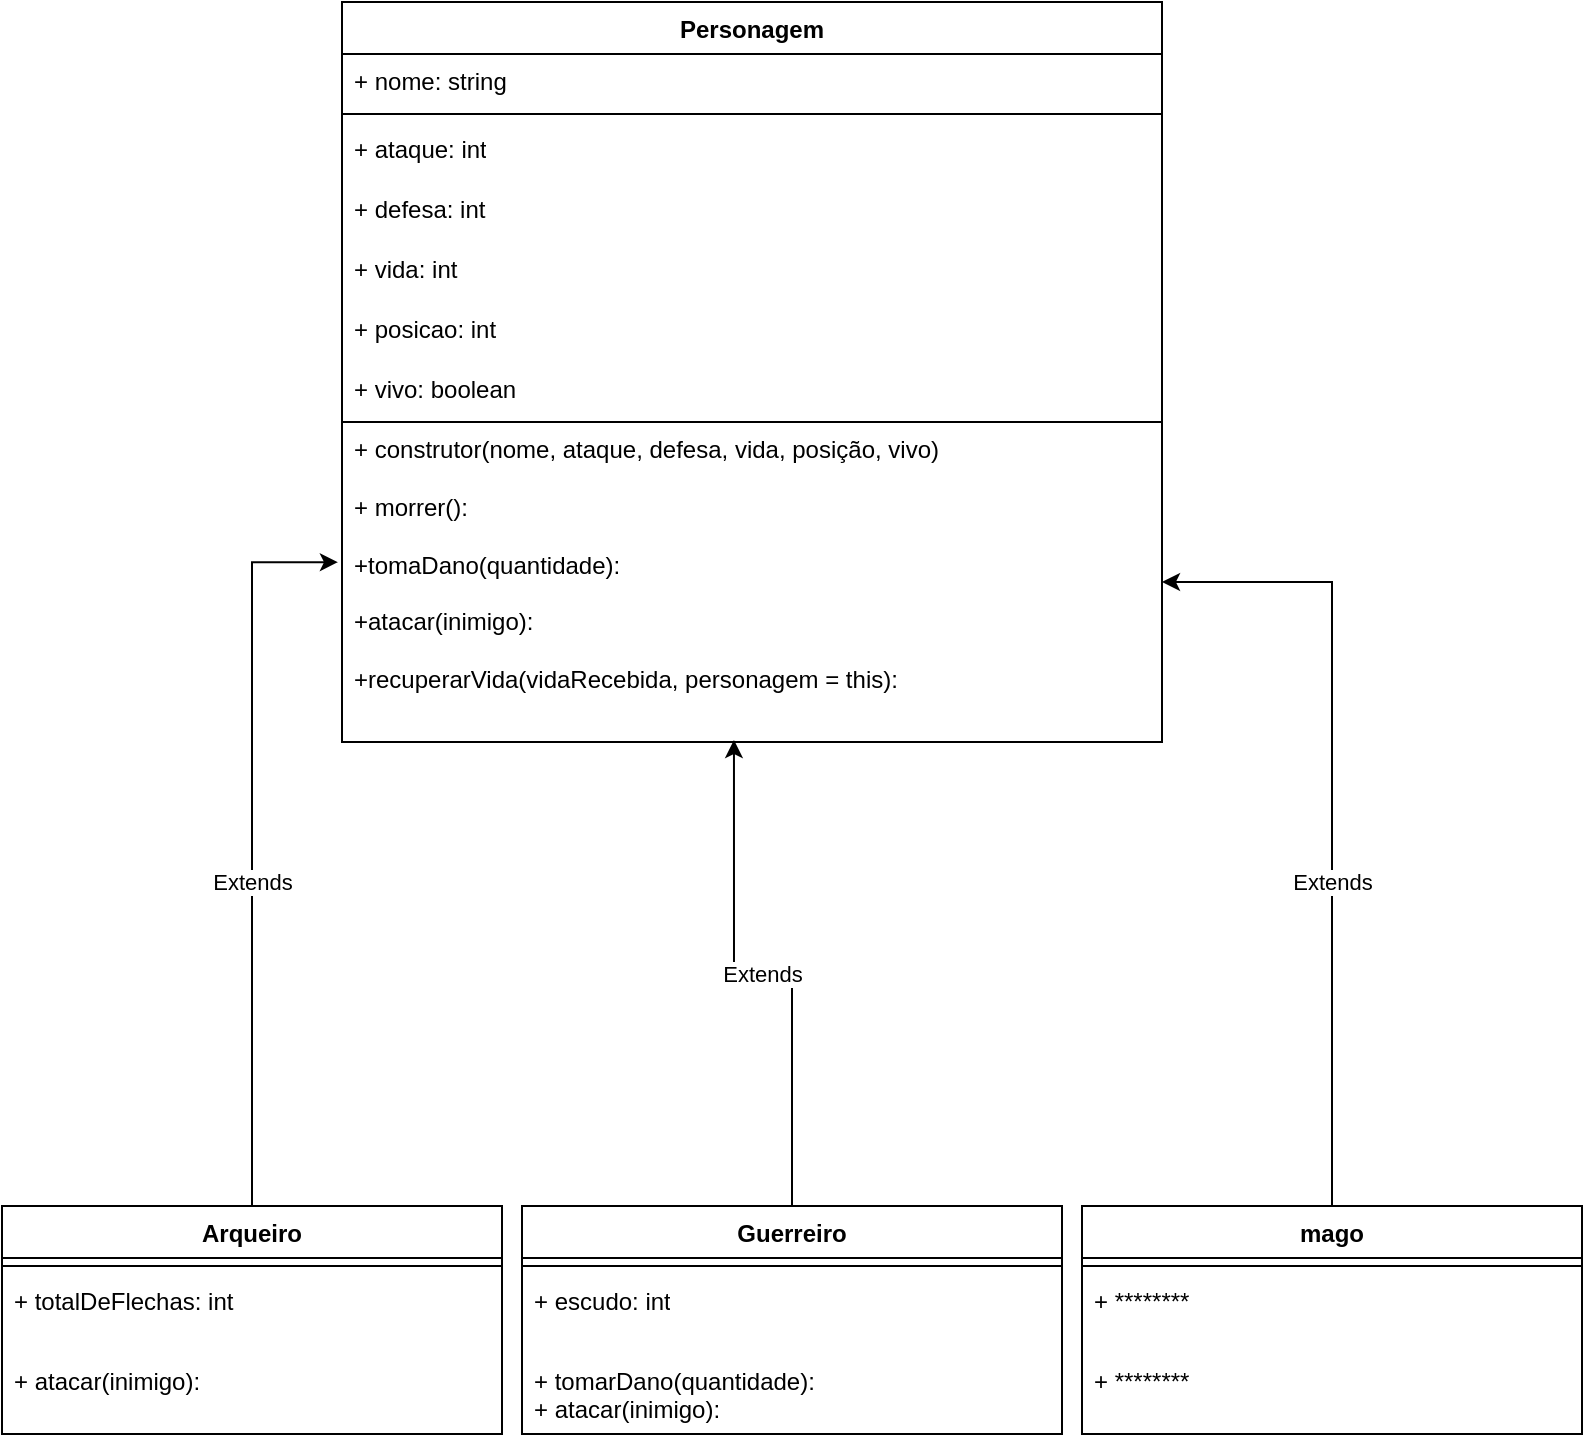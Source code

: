 <mxfile>
    <diagram name="Página-1" id="UNfcxvusRphkTdZWRC2-">
        <mxGraphModel dx="1015" dy="1754" grid="1" gridSize="10" guides="1" tooltips="1" connect="1" arrows="1" fold="1" page="1" pageScale="1" pageWidth="827" pageHeight="1169" math="0" shadow="0">
            <root>
                <mxCell id="0"/>
                <mxCell id="1" parent="0"/>
                <mxCell id="MrM83sXI3mVJmXAS0zw1-1" value="Personagem" style="swimlane;fontStyle=1;align=center;verticalAlign=top;childLayout=stackLayout;horizontal=1;startSize=26;horizontalStack=0;resizeParent=1;resizeParentMax=0;resizeLast=0;collapsible=1;marginBottom=0;whiteSpace=wrap;html=1;" parent="1" vertex="1">
                    <mxGeometry x="200" y="-720" width="410" height="370" as="geometry"/>
                </mxCell>
                <mxCell id="MrM83sXI3mVJmXAS0zw1-2" value="+ nome: string" style="text;strokeColor=none;fillColor=none;align=left;verticalAlign=top;spacingLeft=4;spacingRight=4;overflow=hidden;rotatable=0;points=[[0,0.5],[1,0.5]];portConstraint=eastwest;whiteSpace=wrap;html=1;" parent="MrM83sXI3mVJmXAS0zw1-1" vertex="1">
                    <mxGeometry y="26" width="410" height="26" as="geometry"/>
                </mxCell>
                <mxCell id="MrM83sXI3mVJmXAS0zw1-3" value="" style="line;strokeWidth=1;fillColor=none;align=left;verticalAlign=middle;spacingTop=-1;spacingLeft=3;spacingRight=3;rotatable=0;labelPosition=right;points=[];portConstraint=eastwest;strokeColor=inherit;" parent="MrM83sXI3mVJmXAS0zw1-1" vertex="1">
                    <mxGeometry y="52" width="410" height="8" as="geometry"/>
                </mxCell>
                <mxCell id="MrM83sXI3mVJmXAS0zw1-4" value="+ ataque: int" style="text;strokeColor=none;fillColor=none;align=left;verticalAlign=top;spacingLeft=4;spacingRight=4;overflow=hidden;rotatable=0;points=[[0,0.5],[1,0.5]];portConstraint=eastwest;whiteSpace=wrap;html=1;" parent="MrM83sXI3mVJmXAS0zw1-1" vertex="1">
                    <mxGeometry y="60" width="410" height="30" as="geometry"/>
                </mxCell>
                <mxCell id="MrM83sXI3mVJmXAS0zw1-5" value="+ defesa: int" style="text;strokeColor=none;fillColor=none;align=left;verticalAlign=top;spacingLeft=4;spacingRight=4;overflow=hidden;rotatable=0;points=[[0,0.5],[1,0.5]];portConstraint=eastwest;whiteSpace=wrap;html=1;" parent="MrM83sXI3mVJmXAS0zw1-1" vertex="1">
                    <mxGeometry y="90" width="410" height="30" as="geometry"/>
                </mxCell>
                <mxCell id="MrM83sXI3mVJmXAS0zw1-6" value="+ vida: int" style="text;strokeColor=none;fillColor=none;align=left;verticalAlign=top;spacingLeft=4;spacingRight=4;overflow=hidden;rotatable=0;points=[[0,0.5],[1,0.5]];portConstraint=eastwest;whiteSpace=wrap;html=1;" parent="MrM83sXI3mVJmXAS0zw1-1" vertex="1">
                    <mxGeometry y="120" width="410" height="30" as="geometry"/>
                </mxCell>
                <mxCell id="MrM83sXI3mVJmXAS0zw1-28" value="+ posicao: int" style="text;strokeColor=none;fillColor=none;align=left;verticalAlign=top;spacingLeft=4;spacingRight=4;overflow=hidden;rotatable=0;points=[[0,0.5],[1,0.5]];portConstraint=eastwest;whiteSpace=wrap;html=1;" parent="MrM83sXI3mVJmXAS0zw1-1" vertex="1">
                    <mxGeometry y="150" width="410" height="30" as="geometry"/>
                </mxCell>
                <mxCell id="MrM83sXI3mVJmXAS0zw1-14" value="+ vivo: boolean" style="text;strokeColor=none;fillColor=none;align=left;verticalAlign=top;spacingLeft=4;spacingRight=4;overflow=hidden;rotatable=0;points=[[0,0.5],[1,0.5]];portConstraint=eastwest;whiteSpace=wrap;html=1;" parent="MrM83sXI3mVJmXAS0zw1-1" vertex="1">
                    <mxGeometry y="180" width="410" height="30" as="geometry"/>
                </mxCell>
                <mxCell id="MrM83sXI3mVJmXAS0zw1-19" value="+ construtor(nome, ataque, defesa, vida, posição, vivo)&lt;br&gt;&lt;br&gt;+ morrer():&lt;br&gt;&lt;br&gt;+tomaDano(quantidade):&amp;nbsp;&lt;br&gt;&lt;br&gt;+atacar(inimigo):&amp;nbsp;&lt;br&gt;&lt;br&gt;+recuperarVida(vidaRecebida, personagem = this):&amp;nbsp;" style="text;strokeColor=default;fillColor=none;align=left;verticalAlign=top;spacingLeft=4;spacingRight=4;overflow=hidden;rotatable=0;points=[[0,0.5],[1,0.5]];portConstraint=eastwest;whiteSpace=wrap;html=1;" parent="MrM83sXI3mVJmXAS0zw1-1" vertex="1">
                    <mxGeometry y="210" width="410" height="160" as="geometry"/>
                </mxCell>
                <mxCell id="MrM83sXI3mVJmXAS0zw1-23" value="Arqueiro" style="swimlane;fontStyle=1;align=center;verticalAlign=top;childLayout=stackLayout;horizontal=1;startSize=26;horizontalStack=0;resizeParent=1;resizeParentMax=0;resizeLast=0;collapsible=1;marginBottom=0;whiteSpace=wrap;html=1;" parent="1" vertex="1">
                    <mxGeometry x="30" y="-118" width="250" height="114" as="geometry"/>
                </mxCell>
                <mxCell id="MrM83sXI3mVJmXAS0zw1-25" value="" style="line;strokeWidth=1;fillColor=none;align=left;verticalAlign=middle;spacingTop=-1;spacingLeft=3;spacingRight=3;rotatable=0;labelPosition=right;points=[];portConstraint=eastwest;strokeColor=inherit;" parent="MrM83sXI3mVJmXAS0zw1-23" vertex="1">
                    <mxGeometry y="26" width="250" height="8" as="geometry"/>
                </mxCell>
                <mxCell id="MrM83sXI3mVJmXAS0zw1-26" value="+ totalDeFlechas: int" style="text;strokeColor=none;fillColor=none;align=left;verticalAlign=top;spacingLeft=4;spacingRight=4;overflow=hidden;rotatable=0;points=[[0,0.5],[1,0.5]];portConstraint=eastwest;whiteSpace=wrap;html=1;" parent="MrM83sXI3mVJmXAS0zw1-23" vertex="1">
                    <mxGeometry y="34" width="250" height="40" as="geometry"/>
                </mxCell>
                <mxCell id="4" value="+ atacar(inimigo):" style="text;strokeColor=none;fillColor=none;align=left;verticalAlign=top;spacingLeft=4;spacingRight=4;overflow=hidden;rotatable=0;points=[[0,0.5],[1,0.5]];portConstraint=eastwest;whiteSpace=wrap;html=1;" vertex="1" parent="MrM83sXI3mVJmXAS0zw1-23">
                    <mxGeometry y="74" width="250" height="40" as="geometry"/>
                </mxCell>
                <mxCell id="MrM83sXI3mVJmXAS0zw1-32" value="Guerreiro" style="swimlane;fontStyle=1;align=center;verticalAlign=top;childLayout=stackLayout;horizontal=1;startSize=26;horizontalStack=0;resizeParent=1;resizeParentMax=0;resizeLast=0;collapsible=1;marginBottom=0;whiteSpace=wrap;html=1;" parent="1" vertex="1">
                    <mxGeometry x="290" y="-118" width="270" height="114" as="geometry"/>
                </mxCell>
                <mxCell id="MrM83sXI3mVJmXAS0zw1-34" value="" style="line;strokeWidth=1;fillColor=none;align=left;verticalAlign=middle;spacingTop=-1;spacingLeft=3;spacingRight=3;rotatable=0;labelPosition=right;points=[];portConstraint=eastwest;strokeColor=inherit;" parent="MrM83sXI3mVJmXAS0zw1-32" vertex="1">
                    <mxGeometry y="26" width="270" height="8" as="geometry"/>
                </mxCell>
                <mxCell id="MrM83sXI3mVJmXAS0zw1-35" value="+ escudo: int" style="text;strokeColor=none;fillColor=none;align=left;verticalAlign=top;spacingLeft=4;spacingRight=4;overflow=hidden;rotatable=0;points=[[0,0.5],[1,0.5]];portConstraint=eastwest;whiteSpace=wrap;html=1;" parent="MrM83sXI3mVJmXAS0zw1-32" vertex="1">
                    <mxGeometry y="34" width="270" height="40" as="geometry"/>
                </mxCell>
                <mxCell id="2" value="+ tomarDano(quantidade):&lt;br&gt;+ atacar(inimigo):" style="text;strokeColor=none;fillColor=none;align=left;verticalAlign=top;spacingLeft=4;spacingRight=4;overflow=hidden;rotatable=0;points=[[0,0.5],[1,0.5]];portConstraint=eastwest;whiteSpace=wrap;html=1;" parent="MrM83sXI3mVJmXAS0zw1-32" vertex="1">
                    <mxGeometry y="74" width="270" height="40" as="geometry"/>
                </mxCell>
                <mxCell id="MrM83sXI3mVJmXAS0zw1-42" style="edgeStyle=orthogonalEdgeStyle;rounded=0;orthogonalLoop=1;jettySize=auto;html=1;" parent="1" source="MrM83sXI3mVJmXAS0zw1-36" target="MrM83sXI3mVJmXAS0zw1-19" edge="1">
                    <mxGeometry relative="1" as="geometry"/>
                </mxCell>
                <mxCell id="MrM83sXI3mVJmXAS0zw1-43" value="Extends" style="edgeLabel;html=1;align=center;verticalAlign=middle;resizable=0;points=[];" parent="MrM83sXI3mVJmXAS0zw1-42" vertex="1" connectable="0">
                    <mxGeometry x="0.018" y="-1" relative="1" as="geometry">
                        <mxPoint x="-1" y="40" as="offset"/>
                    </mxGeometry>
                </mxCell>
                <mxCell id="MrM83sXI3mVJmXAS0zw1-36" value="mago" style="swimlane;fontStyle=1;align=center;verticalAlign=top;childLayout=stackLayout;horizontal=1;startSize=26;horizontalStack=0;resizeParent=1;resizeParentMax=0;resizeLast=0;collapsible=1;marginBottom=0;whiteSpace=wrap;html=1;" parent="1" vertex="1">
                    <mxGeometry x="570" y="-118" width="250" height="114" as="geometry"/>
                </mxCell>
                <mxCell id="MrM83sXI3mVJmXAS0zw1-38" value="" style="line;strokeWidth=1;fillColor=none;align=left;verticalAlign=middle;spacingTop=-1;spacingLeft=3;spacingRight=3;rotatable=0;labelPosition=right;points=[];portConstraint=eastwest;strokeColor=inherit;" parent="MrM83sXI3mVJmXAS0zw1-36" vertex="1">
                    <mxGeometry y="26" width="250" height="8" as="geometry"/>
                </mxCell>
                <mxCell id="MrM83sXI3mVJmXAS0zw1-39" value="+ ********" style="text;strokeColor=none;fillColor=none;align=left;verticalAlign=top;spacingLeft=4;spacingRight=4;overflow=hidden;rotatable=0;points=[[0,0.5],[1,0.5]];portConstraint=eastwest;whiteSpace=wrap;html=1;" parent="MrM83sXI3mVJmXAS0zw1-36" vertex="1">
                    <mxGeometry y="34" width="250" height="40" as="geometry"/>
                </mxCell>
                <mxCell id="3" value="+ ********" style="text;strokeColor=none;fillColor=none;align=left;verticalAlign=top;spacingLeft=4;spacingRight=4;overflow=hidden;rotatable=0;points=[[0,0.5],[1,0.5]];portConstraint=eastwest;whiteSpace=wrap;html=1;" vertex="1" parent="MrM83sXI3mVJmXAS0zw1-36">
                    <mxGeometry y="74" width="250" height="40" as="geometry"/>
                </mxCell>
                <mxCell id="MrM83sXI3mVJmXAS0zw1-44" style="edgeStyle=orthogonalEdgeStyle;rounded=0;orthogonalLoop=1;jettySize=auto;html=1;entryX=-0.005;entryY=0.438;entryDx=0;entryDy=0;entryPerimeter=0;" parent="1" source="MrM83sXI3mVJmXAS0zw1-23" target="MrM83sXI3mVJmXAS0zw1-19" edge="1">
                    <mxGeometry relative="1" as="geometry"/>
                </mxCell>
                <mxCell id="MrM83sXI3mVJmXAS0zw1-45" value="Extends" style="edgeLabel;html=1;align=center;verticalAlign=middle;resizable=0;points=[];" parent="MrM83sXI3mVJmXAS0zw1-44" vertex="1" connectable="0">
                    <mxGeometry x="-0.112" relative="1" as="geometry">
                        <mxPoint as="offset"/>
                    </mxGeometry>
                </mxCell>
                <mxCell id="MrM83sXI3mVJmXAS0zw1-46" style="edgeStyle=orthogonalEdgeStyle;rounded=0;orthogonalLoop=1;jettySize=auto;html=1;entryX=0.478;entryY=0.994;entryDx=0;entryDy=0;entryPerimeter=0;" parent="1" source="MrM83sXI3mVJmXAS0zw1-32" target="MrM83sXI3mVJmXAS0zw1-19" edge="1">
                    <mxGeometry relative="1" as="geometry"/>
                </mxCell>
                <mxCell id="MrM83sXI3mVJmXAS0zw1-47" value="Extends" style="edgeLabel;html=1;align=center;verticalAlign=middle;resizable=0;points=[];" parent="MrM83sXI3mVJmXAS0zw1-46" vertex="1" connectable="0">
                    <mxGeometry x="0.0" relative="1" as="geometry">
                        <mxPoint as="offset"/>
                    </mxGeometry>
                </mxCell>
            </root>
        </mxGraphModel>
    </diagram>
</mxfile>